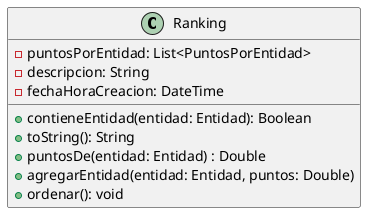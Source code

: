 @startuml
'https://plantuml.com/class-diagram

class Ranking{
 - puntosPorEntidad: List<PuntosPorEntidad>
 - descripcion: String
 - fechaHoraCreacion: DateTime

 + contieneEntidad(entidad: Entidad): Boolean
 + toString(): String
 + puntosDe(entidad: Entidad) : Double
 + agregarEntidad(entidad: Entidad, puntos: Double)
 + ordenar(): void
}

@enduml